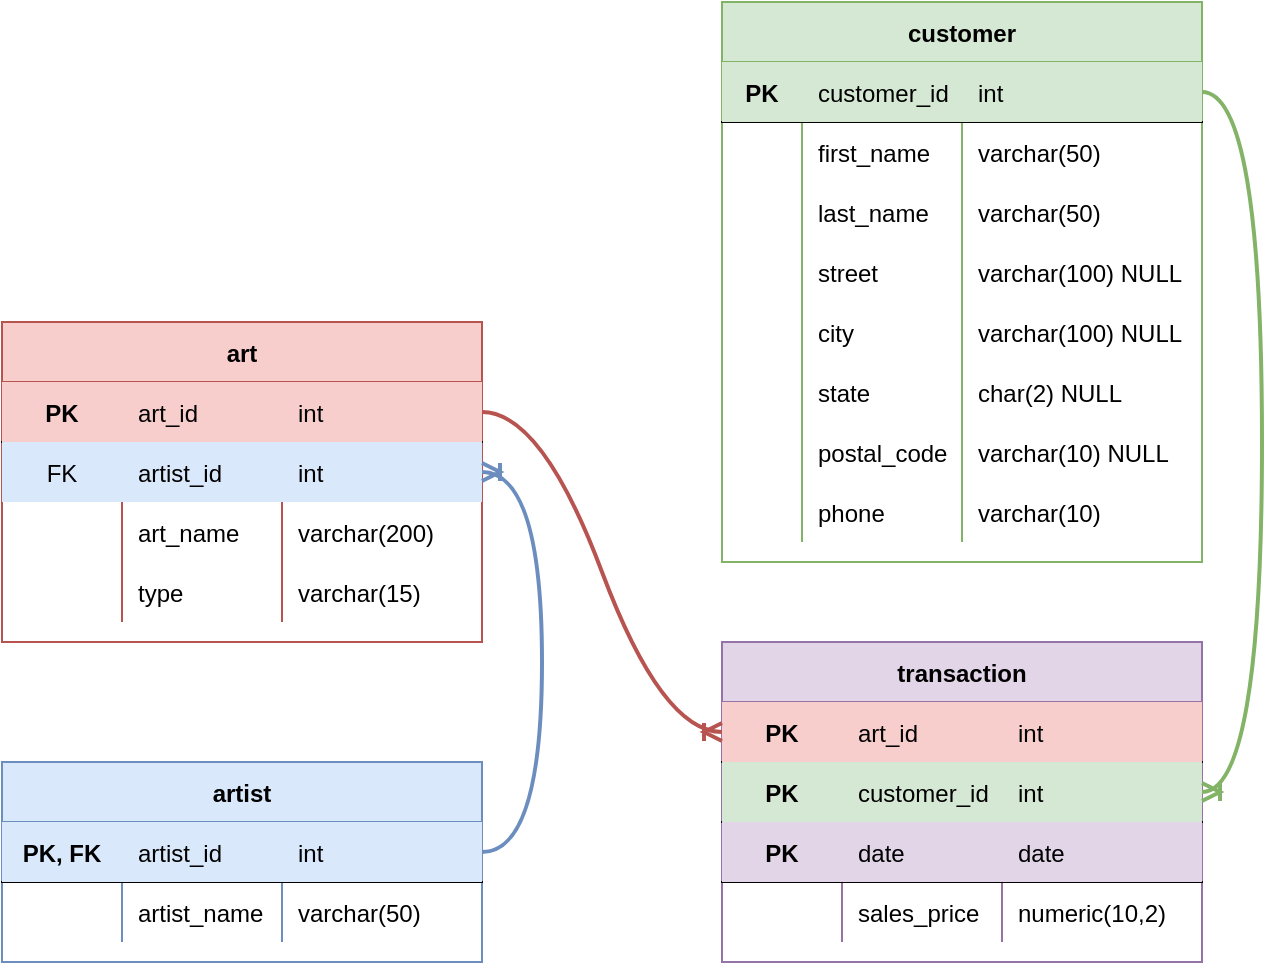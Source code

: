 <mxfile version="20.6.0" type="github">
  <diagram id="R2lEEEUBdFMjLlhIrx00" name="Page-1">
    <mxGraphModel dx="1422" dy="786" grid="1" gridSize="10" guides="1" tooltips="1" connect="1" arrows="1" fold="1" page="1" pageScale="1" pageWidth="850" pageHeight="1100" math="0" shadow="0" extFonts="Permanent Marker^https://fonts.googleapis.com/css?family=Permanent+Marker">
      <root>
        <mxCell id="0" />
        <mxCell id="1" parent="0" />
        <mxCell id="C-vyLk0tnHw3VtMMgP7b-23" value="artist" style="shape=table;startSize=30;container=1;collapsible=1;childLayout=tableLayout;fixedRows=1;rowLines=0;fontStyle=1;align=center;resizeLast=1;fillColor=#dae8fc;strokeColor=#6c8ebf;" parent="1" vertex="1">
          <mxGeometry x="120" y="460" width="240" height="100" as="geometry" />
        </mxCell>
        <mxCell id="C-vyLk0tnHw3VtMMgP7b-24" value="" style="shape=partialRectangle;collapsible=0;dropTarget=0;pointerEvents=0;fillColor=none;points=[[0,0.5],[1,0.5]];portConstraint=eastwest;top=0;left=0;right=0;bottom=1;" parent="C-vyLk0tnHw3VtMMgP7b-23" vertex="1">
          <mxGeometry y="30" width="240" height="30" as="geometry" />
        </mxCell>
        <mxCell id="C-vyLk0tnHw3VtMMgP7b-25" value="PK, FK" style="shape=partialRectangle;overflow=hidden;connectable=0;fillColor=#dae8fc;top=0;left=0;bottom=0;right=0;fontStyle=1;strokeColor=#6c8ebf;" parent="C-vyLk0tnHw3VtMMgP7b-24" vertex="1">
          <mxGeometry width="60" height="30" as="geometry">
            <mxRectangle width="60" height="30" as="alternateBounds" />
          </mxGeometry>
        </mxCell>
        <mxCell id="C-vyLk0tnHw3VtMMgP7b-26" value="artist_id" style="shape=partialRectangle;overflow=hidden;connectable=0;fillColor=#dae8fc;top=0;left=0;bottom=0;right=0;align=left;spacingLeft=6;fontStyle=0;strokeColor=#6c8ebf;" parent="C-vyLk0tnHw3VtMMgP7b-24" vertex="1">
          <mxGeometry x="60" width="80" height="30" as="geometry">
            <mxRectangle width="80" height="30" as="alternateBounds" />
          </mxGeometry>
        </mxCell>
        <mxCell id="F2s2JxkiivWLKRPQW5BK-1" value="int" style="shape=partialRectangle;overflow=hidden;connectable=0;fillColor=#dae8fc;top=0;left=0;bottom=0;right=0;align=left;spacingLeft=6;fontStyle=0;strokeColor=#6c8ebf;" parent="C-vyLk0tnHw3VtMMgP7b-24" vertex="1">
          <mxGeometry x="140" width="100" height="30" as="geometry">
            <mxRectangle width="100" height="30" as="alternateBounds" />
          </mxGeometry>
        </mxCell>
        <mxCell id="C-vyLk0tnHw3VtMMgP7b-27" value="" style="shape=partialRectangle;collapsible=0;dropTarget=0;pointerEvents=0;fillColor=none;points=[[0,0.5],[1,0.5]];portConstraint=eastwest;top=0;left=0;right=0;bottom=0;" parent="C-vyLk0tnHw3VtMMgP7b-23" vertex="1">
          <mxGeometry y="60" width="240" height="30" as="geometry" />
        </mxCell>
        <mxCell id="C-vyLk0tnHw3VtMMgP7b-28" value="" style="shape=partialRectangle;overflow=hidden;connectable=0;fillColor=none;top=0;left=0;bottom=0;right=0;" parent="C-vyLk0tnHw3VtMMgP7b-27" vertex="1">
          <mxGeometry width="60" height="30" as="geometry">
            <mxRectangle width="60" height="30" as="alternateBounds" />
          </mxGeometry>
        </mxCell>
        <mxCell id="C-vyLk0tnHw3VtMMgP7b-29" value="artist_name" style="shape=partialRectangle;overflow=hidden;connectable=0;fillColor=none;top=0;left=0;bottom=0;right=0;align=left;spacingLeft=6;" parent="C-vyLk0tnHw3VtMMgP7b-27" vertex="1">
          <mxGeometry x="60" width="80" height="30" as="geometry">
            <mxRectangle width="80" height="30" as="alternateBounds" />
          </mxGeometry>
        </mxCell>
        <mxCell id="F2s2JxkiivWLKRPQW5BK-2" value="varchar(50)" style="shape=partialRectangle;overflow=hidden;connectable=0;fillColor=none;top=0;left=0;bottom=0;right=0;align=left;spacingLeft=6;" parent="C-vyLk0tnHw3VtMMgP7b-27" vertex="1">
          <mxGeometry x="140" width="100" height="30" as="geometry">
            <mxRectangle width="100" height="30" as="alternateBounds" />
          </mxGeometry>
        </mxCell>
        <mxCell id="F2s2JxkiivWLKRPQW5BK-3" value="customer" style="shape=table;startSize=30;container=1;collapsible=1;childLayout=tableLayout;fixedRows=1;rowLines=0;fontStyle=1;align=center;resizeLast=1;fillColor=#d5e8d4;strokeColor=#82b366;" parent="1" vertex="1">
          <mxGeometry x="480" y="80" width="240" height="280" as="geometry" />
        </mxCell>
        <mxCell id="F2s2JxkiivWLKRPQW5BK-4" value="" style="shape=partialRectangle;collapsible=0;dropTarget=0;pointerEvents=0;fillColor=none;points=[[0,0.5],[1,0.5]];portConstraint=eastwest;top=0;left=0;right=0;bottom=1;" parent="F2s2JxkiivWLKRPQW5BK-3" vertex="1">
          <mxGeometry y="30" width="240" height="30" as="geometry" />
        </mxCell>
        <mxCell id="F2s2JxkiivWLKRPQW5BK-5" value="PK" style="shape=partialRectangle;overflow=hidden;connectable=0;fillColor=#d5e8d4;top=0;left=0;bottom=0;right=0;fontStyle=1;strokeColor=#82b366;" parent="F2s2JxkiivWLKRPQW5BK-4" vertex="1">
          <mxGeometry width="40" height="30" as="geometry">
            <mxRectangle width="40" height="30" as="alternateBounds" />
          </mxGeometry>
        </mxCell>
        <mxCell id="F2s2JxkiivWLKRPQW5BK-6" value="customer_id" style="shape=partialRectangle;overflow=hidden;connectable=0;fillColor=#d5e8d4;top=0;left=0;bottom=0;right=0;align=left;spacingLeft=6;fontStyle=0;strokeColor=#82b366;" parent="F2s2JxkiivWLKRPQW5BK-4" vertex="1">
          <mxGeometry x="40" width="80" height="30" as="geometry">
            <mxRectangle width="80" height="30" as="alternateBounds" />
          </mxGeometry>
        </mxCell>
        <mxCell id="F2s2JxkiivWLKRPQW5BK-7" value="int" style="shape=partialRectangle;overflow=hidden;connectable=0;fillColor=#d5e8d4;top=0;left=0;bottom=0;right=0;align=left;spacingLeft=6;fontStyle=0;strokeColor=#82b366;" parent="F2s2JxkiivWLKRPQW5BK-4" vertex="1">
          <mxGeometry x="120" width="120" height="30" as="geometry">
            <mxRectangle width="120" height="30" as="alternateBounds" />
          </mxGeometry>
        </mxCell>
        <mxCell id="F2s2JxkiivWLKRPQW5BK-8" value="" style="shape=partialRectangle;collapsible=0;dropTarget=0;pointerEvents=0;fillColor=none;points=[[0,0.5],[1,0.5]];portConstraint=eastwest;top=0;left=0;right=0;bottom=0;" parent="F2s2JxkiivWLKRPQW5BK-3" vertex="1">
          <mxGeometry y="60" width="240" height="30" as="geometry" />
        </mxCell>
        <mxCell id="F2s2JxkiivWLKRPQW5BK-9" value="" style="shape=partialRectangle;overflow=hidden;connectable=0;fillColor=none;top=0;left=0;bottom=0;right=0;" parent="F2s2JxkiivWLKRPQW5BK-8" vertex="1">
          <mxGeometry width="40" height="30" as="geometry">
            <mxRectangle width="40" height="30" as="alternateBounds" />
          </mxGeometry>
        </mxCell>
        <mxCell id="F2s2JxkiivWLKRPQW5BK-10" value="first_name" style="shape=partialRectangle;overflow=hidden;connectable=0;fillColor=none;top=0;left=0;bottom=0;right=0;align=left;spacingLeft=6;" parent="F2s2JxkiivWLKRPQW5BK-8" vertex="1">
          <mxGeometry x="40" width="80" height="30" as="geometry">
            <mxRectangle width="80" height="30" as="alternateBounds" />
          </mxGeometry>
        </mxCell>
        <mxCell id="F2s2JxkiivWLKRPQW5BK-11" value="varchar(50)" style="shape=partialRectangle;overflow=hidden;connectable=0;fillColor=none;top=0;left=0;bottom=0;right=0;align=left;spacingLeft=6;" parent="F2s2JxkiivWLKRPQW5BK-8" vertex="1">
          <mxGeometry x="120" width="120" height="30" as="geometry">
            <mxRectangle width="120" height="30" as="alternateBounds" />
          </mxGeometry>
        </mxCell>
        <mxCell id="F2s2JxkiivWLKRPQW5BK-24" style="shape=partialRectangle;collapsible=0;dropTarget=0;pointerEvents=0;fillColor=none;points=[[0,0.5],[1,0.5]];portConstraint=eastwest;top=0;left=0;right=0;bottom=0;" parent="F2s2JxkiivWLKRPQW5BK-3" vertex="1">
          <mxGeometry y="90" width="240" height="30" as="geometry" />
        </mxCell>
        <mxCell id="F2s2JxkiivWLKRPQW5BK-25" style="shape=partialRectangle;overflow=hidden;connectable=0;fillColor=none;top=0;left=0;bottom=0;right=0;" parent="F2s2JxkiivWLKRPQW5BK-24" vertex="1">
          <mxGeometry width="40" height="30" as="geometry">
            <mxRectangle width="40" height="30" as="alternateBounds" />
          </mxGeometry>
        </mxCell>
        <mxCell id="F2s2JxkiivWLKRPQW5BK-26" value="last_name" style="shape=partialRectangle;overflow=hidden;connectable=0;fillColor=none;top=0;left=0;bottom=0;right=0;align=left;spacingLeft=6;" parent="F2s2JxkiivWLKRPQW5BK-24" vertex="1">
          <mxGeometry x="40" width="80" height="30" as="geometry">
            <mxRectangle width="80" height="30" as="alternateBounds" />
          </mxGeometry>
        </mxCell>
        <mxCell id="F2s2JxkiivWLKRPQW5BK-27" value="varchar(50)" style="shape=partialRectangle;overflow=hidden;connectable=0;fillColor=none;top=0;left=0;bottom=0;right=0;align=left;spacingLeft=6;" parent="F2s2JxkiivWLKRPQW5BK-24" vertex="1">
          <mxGeometry x="120" width="120" height="30" as="geometry">
            <mxRectangle width="120" height="30" as="alternateBounds" />
          </mxGeometry>
        </mxCell>
        <mxCell id="F2s2JxkiivWLKRPQW5BK-20" style="shape=partialRectangle;collapsible=0;dropTarget=0;pointerEvents=0;fillColor=none;points=[[0,0.5],[1,0.5]];portConstraint=eastwest;top=0;left=0;right=0;bottom=0;" parent="F2s2JxkiivWLKRPQW5BK-3" vertex="1">
          <mxGeometry y="120" width="240" height="30" as="geometry" />
        </mxCell>
        <mxCell id="F2s2JxkiivWLKRPQW5BK-21" style="shape=partialRectangle;overflow=hidden;connectable=0;fillColor=none;top=0;left=0;bottom=0;right=0;" parent="F2s2JxkiivWLKRPQW5BK-20" vertex="1">
          <mxGeometry width="40" height="30" as="geometry">
            <mxRectangle width="40" height="30" as="alternateBounds" />
          </mxGeometry>
        </mxCell>
        <mxCell id="F2s2JxkiivWLKRPQW5BK-22" value="street" style="shape=partialRectangle;overflow=hidden;connectable=0;fillColor=none;top=0;left=0;bottom=0;right=0;align=left;spacingLeft=6;" parent="F2s2JxkiivWLKRPQW5BK-20" vertex="1">
          <mxGeometry x="40" width="80" height="30" as="geometry">
            <mxRectangle width="80" height="30" as="alternateBounds" />
          </mxGeometry>
        </mxCell>
        <mxCell id="F2s2JxkiivWLKRPQW5BK-23" value="varchar(100) NULL" style="shape=partialRectangle;overflow=hidden;connectable=0;fillColor=none;top=0;left=0;bottom=0;right=0;align=left;spacingLeft=6;" parent="F2s2JxkiivWLKRPQW5BK-20" vertex="1">
          <mxGeometry x="120" width="120" height="30" as="geometry">
            <mxRectangle width="120" height="30" as="alternateBounds" />
          </mxGeometry>
        </mxCell>
        <mxCell id="F2s2JxkiivWLKRPQW5BK-16" style="shape=partialRectangle;collapsible=0;dropTarget=0;pointerEvents=0;fillColor=none;points=[[0,0.5],[1,0.5]];portConstraint=eastwest;top=0;left=0;right=0;bottom=0;" parent="F2s2JxkiivWLKRPQW5BK-3" vertex="1">
          <mxGeometry y="150" width="240" height="30" as="geometry" />
        </mxCell>
        <mxCell id="F2s2JxkiivWLKRPQW5BK-17" style="shape=partialRectangle;overflow=hidden;connectable=0;fillColor=none;top=0;left=0;bottom=0;right=0;" parent="F2s2JxkiivWLKRPQW5BK-16" vertex="1">
          <mxGeometry width="40" height="30" as="geometry">
            <mxRectangle width="40" height="30" as="alternateBounds" />
          </mxGeometry>
        </mxCell>
        <mxCell id="F2s2JxkiivWLKRPQW5BK-18" value="city" style="shape=partialRectangle;overflow=hidden;connectable=0;fillColor=none;top=0;left=0;bottom=0;right=0;align=left;spacingLeft=6;" parent="F2s2JxkiivWLKRPQW5BK-16" vertex="1">
          <mxGeometry x="40" width="80" height="30" as="geometry">
            <mxRectangle width="80" height="30" as="alternateBounds" />
          </mxGeometry>
        </mxCell>
        <mxCell id="F2s2JxkiivWLKRPQW5BK-19" value="varchar(100) NULL" style="shape=partialRectangle;overflow=hidden;connectable=0;fillColor=none;top=0;left=0;bottom=0;right=0;align=left;spacingLeft=6;" parent="F2s2JxkiivWLKRPQW5BK-16" vertex="1">
          <mxGeometry x="120" width="120" height="30" as="geometry">
            <mxRectangle width="120" height="30" as="alternateBounds" />
          </mxGeometry>
        </mxCell>
        <mxCell id="F2s2JxkiivWLKRPQW5BK-12" style="shape=partialRectangle;collapsible=0;dropTarget=0;pointerEvents=0;fillColor=none;points=[[0,0.5],[1,0.5]];portConstraint=eastwest;top=0;left=0;right=0;bottom=0;" parent="F2s2JxkiivWLKRPQW5BK-3" vertex="1">
          <mxGeometry y="180" width="240" height="30" as="geometry" />
        </mxCell>
        <mxCell id="F2s2JxkiivWLKRPQW5BK-13" style="shape=partialRectangle;overflow=hidden;connectable=0;fillColor=none;top=0;left=0;bottom=0;right=0;" parent="F2s2JxkiivWLKRPQW5BK-12" vertex="1">
          <mxGeometry width="40" height="30" as="geometry">
            <mxRectangle width="40" height="30" as="alternateBounds" />
          </mxGeometry>
        </mxCell>
        <mxCell id="F2s2JxkiivWLKRPQW5BK-14" value="state" style="shape=partialRectangle;overflow=hidden;connectable=0;fillColor=none;top=0;left=0;bottom=0;right=0;align=left;spacingLeft=6;" parent="F2s2JxkiivWLKRPQW5BK-12" vertex="1">
          <mxGeometry x="40" width="80" height="30" as="geometry">
            <mxRectangle width="80" height="30" as="alternateBounds" />
          </mxGeometry>
        </mxCell>
        <mxCell id="F2s2JxkiivWLKRPQW5BK-15" value="char(2) NULL" style="shape=partialRectangle;overflow=hidden;connectable=0;fillColor=none;top=0;left=0;bottom=0;right=0;align=left;spacingLeft=6;" parent="F2s2JxkiivWLKRPQW5BK-12" vertex="1">
          <mxGeometry x="120" width="120" height="30" as="geometry">
            <mxRectangle width="120" height="30" as="alternateBounds" />
          </mxGeometry>
        </mxCell>
        <mxCell id="F2s2JxkiivWLKRPQW5BK-28" style="shape=partialRectangle;collapsible=0;dropTarget=0;pointerEvents=0;fillColor=none;points=[[0,0.5],[1,0.5]];portConstraint=eastwest;top=0;left=0;right=0;bottom=0;" parent="F2s2JxkiivWLKRPQW5BK-3" vertex="1">
          <mxGeometry y="210" width="240" height="30" as="geometry" />
        </mxCell>
        <mxCell id="F2s2JxkiivWLKRPQW5BK-29" style="shape=partialRectangle;overflow=hidden;connectable=0;fillColor=none;top=0;left=0;bottom=0;right=0;" parent="F2s2JxkiivWLKRPQW5BK-28" vertex="1">
          <mxGeometry width="40" height="30" as="geometry">
            <mxRectangle width="40" height="30" as="alternateBounds" />
          </mxGeometry>
        </mxCell>
        <mxCell id="F2s2JxkiivWLKRPQW5BK-30" value="postal_code" style="shape=partialRectangle;overflow=hidden;connectable=0;fillColor=none;top=0;left=0;bottom=0;right=0;align=left;spacingLeft=6;" parent="F2s2JxkiivWLKRPQW5BK-28" vertex="1">
          <mxGeometry x="40" width="80" height="30" as="geometry">
            <mxRectangle width="80" height="30" as="alternateBounds" />
          </mxGeometry>
        </mxCell>
        <mxCell id="F2s2JxkiivWLKRPQW5BK-31" value="varchar(10) NULL" style="shape=partialRectangle;overflow=hidden;connectable=0;fillColor=none;top=0;left=0;bottom=0;right=0;align=left;spacingLeft=6;" parent="F2s2JxkiivWLKRPQW5BK-28" vertex="1">
          <mxGeometry x="120" width="120" height="30" as="geometry">
            <mxRectangle width="120" height="30" as="alternateBounds" />
          </mxGeometry>
        </mxCell>
        <mxCell id="F2s2JxkiivWLKRPQW5BK-32" style="shape=partialRectangle;collapsible=0;dropTarget=0;pointerEvents=0;fillColor=none;points=[[0,0.5],[1,0.5]];portConstraint=eastwest;top=0;left=0;right=0;bottom=0;" parent="F2s2JxkiivWLKRPQW5BK-3" vertex="1">
          <mxGeometry y="240" width="240" height="30" as="geometry" />
        </mxCell>
        <mxCell id="F2s2JxkiivWLKRPQW5BK-33" style="shape=partialRectangle;overflow=hidden;connectable=0;fillColor=none;top=0;left=0;bottom=0;right=0;" parent="F2s2JxkiivWLKRPQW5BK-32" vertex="1">
          <mxGeometry width="40" height="30" as="geometry">
            <mxRectangle width="40" height="30" as="alternateBounds" />
          </mxGeometry>
        </mxCell>
        <mxCell id="F2s2JxkiivWLKRPQW5BK-34" value="phone" style="shape=partialRectangle;overflow=hidden;connectable=0;fillColor=none;top=0;left=0;bottom=0;right=0;align=left;spacingLeft=6;" parent="F2s2JxkiivWLKRPQW5BK-32" vertex="1">
          <mxGeometry x="40" width="80" height="30" as="geometry">
            <mxRectangle width="80" height="30" as="alternateBounds" />
          </mxGeometry>
        </mxCell>
        <mxCell id="F2s2JxkiivWLKRPQW5BK-35" value="varchar(10)" style="shape=partialRectangle;overflow=hidden;connectable=0;fillColor=none;top=0;left=0;bottom=0;right=0;align=left;spacingLeft=6;" parent="F2s2JxkiivWLKRPQW5BK-32" vertex="1">
          <mxGeometry x="120" width="120" height="30" as="geometry">
            <mxRectangle width="120" height="30" as="alternateBounds" />
          </mxGeometry>
        </mxCell>
        <mxCell id="F2s2JxkiivWLKRPQW5BK-36" value="art" style="shape=table;startSize=30;container=1;collapsible=1;childLayout=tableLayout;fixedRows=1;rowLines=0;fontStyle=1;align=center;resizeLast=1;fillColor=#f8cecc;strokeColor=#b85450;" parent="1" vertex="1">
          <mxGeometry x="120" y="240" width="240" height="160" as="geometry" />
        </mxCell>
        <mxCell id="F2s2JxkiivWLKRPQW5BK-37" value="" style="shape=partialRectangle;collapsible=0;dropTarget=0;pointerEvents=0;fillColor=none;points=[[0,0.5],[1,0.5]];portConstraint=eastwest;top=0;left=0;right=0;bottom=1;" parent="F2s2JxkiivWLKRPQW5BK-36" vertex="1">
          <mxGeometry y="30" width="240" height="30" as="geometry" />
        </mxCell>
        <mxCell id="F2s2JxkiivWLKRPQW5BK-38" value="PK" style="shape=partialRectangle;overflow=hidden;connectable=0;fillColor=#f8cecc;top=0;left=0;bottom=0;right=0;fontStyle=1;strokeColor=#b85450;" parent="F2s2JxkiivWLKRPQW5BK-37" vertex="1">
          <mxGeometry width="60" height="30" as="geometry">
            <mxRectangle width="60" height="30" as="alternateBounds" />
          </mxGeometry>
        </mxCell>
        <mxCell id="F2s2JxkiivWLKRPQW5BK-39" value="art_id" style="shape=partialRectangle;overflow=hidden;connectable=0;fillColor=#f8cecc;top=0;left=0;bottom=0;right=0;align=left;spacingLeft=6;fontStyle=0;strokeColor=#b85450;" parent="F2s2JxkiivWLKRPQW5BK-37" vertex="1">
          <mxGeometry x="60" width="80" height="30" as="geometry">
            <mxRectangle width="80" height="30" as="alternateBounds" />
          </mxGeometry>
        </mxCell>
        <mxCell id="F2s2JxkiivWLKRPQW5BK-40" value="int" style="shape=partialRectangle;overflow=hidden;connectable=0;fillColor=#f8cecc;top=0;left=0;bottom=0;right=0;align=left;spacingLeft=6;fontStyle=0;strokeColor=#b85450;" parent="F2s2JxkiivWLKRPQW5BK-37" vertex="1">
          <mxGeometry x="140" width="100" height="30" as="geometry">
            <mxRectangle width="100" height="30" as="alternateBounds" />
          </mxGeometry>
        </mxCell>
        <mxCell id="63VfYjPhIYufGZTtGJJW-1" style="shape=partialRectangle;collapsible=0;dropTarget=0;pointerEvents=0;fillColor=none;points=[[0,0.5],[1,0.5]];portConstraint=eastwest;top=0;left=0;right=0;bottom=0;" vertex="1" parent="F2s2JxkiivWLKRPQW5BK-36">
          <mxGeometry y="60" width="240" height="30" as="geometry" />
        </mxCell>
        <mxCell id="63VfYjPhIYufGZTtGJJW-2" value="FK" style="shape=partialRectangle;overflow=hidden;connectable=0;fillColor=#dae8fc;top=0;left=0;bottom=0;right=0;strokeColor=#6c8ebf;" vertex="1" parent="63VfYjPhIYufGZTtGJJW-1">
          <mxGeometry width="60" height="30" as="geometry">
            <mxRectangle width="60" height="30" as="alternateBounds" />
          </mxGeometry>
        </mxCell>
        <mxCell id="63VfYjPhIYufGZTtGJJW-3" value="artist_id" style="shape=partialRectangle;overflow=hidden;connectable=0;fillColor=#dae8fc;top=0;left=0;bottom=0;right=0;align=left;spacingLeft=6;strokeColor=#6c8ebf;" vertex="1" parent="63VfYjPhIYufGZTtGJJW-1">
          <mxGeometry x="60" width="80" height="30" as="geometry">
            <mxRectangle width="80" height="30" as="alternateBounds" />
          </mxGeometry>
        </mxCell>
        <mxCell id="63VfYjPhIYufGZTtGJJW-4" value="int" style="shape=partialRectangle;overflow=hidden;connectable=0;fillColor=#dae8fc;top=0;left=0;bottom=0;right=0;align=left;spacingLeft=6;strokeColor=#6c8ebf;" vertex="1" parent="63VfYjPhIYufGZTtGJJW-1">
          <mxGeometry x="140" width="100" height="30" as="geometry">
            <mxRectangle width="100" height="30" as="alternateBounds" />
          </mxGeometry>
        </mxCell>
        <mxCell id="F2s2JxkiivWLKRPQW5BK-41" value="" style="shape=partialRectangle;collapsible=0;dropTarget=0;pointerEvents=0;fillColor=none;points=[[0,0.5],[1,0.5]];portConstraint=eastwest;top=0;left=0;right=0;bottom=0;" parent="F2s2JxkiivWLKRPQW5BK-36" vertex="1">
          <mxGeometry y="90" width="240" height="30" as="geometry" />
        </mxCell>
        <mxCell id="F2s2JxkiivWLKRPQW5BK-42" value="" style="shape=partialRectangle;overflow=hidden;connectable=0;fillColor=none;top=0;left=0;bottom=0;right=0;" parent="F2s2JxkiivWLKRPQW5BK-41" vertex="1">
          <mxGeometry width="60" height="30" as="geometry">
            <mxRectangle width="60" height="30" as="alternateBounds" />
          </mxGeometry>
        </mxCell>
        <mxCell id="F2s2JxkiivWLKRPQW5BK-43" value="art_name" style="shape=partialRectangle;overflow=hidden;connectable=0;fillColor=none;top=0;left=0;bottom=0;right=0;align=left;spacingLeft=6;" parent="F2s2JxkiivWLKRPQW5BK-41" vertex="1">
          <mxGeometry x="60" width="80" height="30" as="geometry">
            <mxRectangle width="80" height="30" as="alternateBounds" />
          </mxGeometry>
        </mxCell>
        <mxCell id="F2s2JxkiivWLKRPQW5BK-44" value="varchar(200)" style="shape=partialRectangle;overflow=hidden;connectable=0;fillColor=none;top=0;left=0;bottom=0;right=0;align=left;spacingLeft=6;" parent="F2s2JxkiivWLKRPQW5BK-41" vertex="1">
          <mxGeometry x="140" width="100" height="30" as="geometry">
            <mxRectangle width="100" height="30" as="alternateBounds" />
          </mxGeometry>
        </mxCell>
        <mxCell id="F2s2JxkiivWLKRPQW5BK-45" style="shape=partialRectangle;collapsible=0;dropTarget=0;pointerEvents=0;fillColor=none;points=[[0,0.5],[1,0.5]];portConstraint=eastwest;top=0;left=0;right=0;bottom=0;" parent="F2s2JxkiivWLKRPQW5BK-36" vertex="1">
          <mxGeometry y="120" width="240" height="30" as="geometry" />
        </mxCell>
        <mxCell id="F2s2JxkiivWLKRPQW5BK-46" style="shape=partialRectangle;overflow=hidden;connectable=0;fillColor=none;top=0;left=0;bottom=0;right=0;" parent="F2s2JxkiivWLKRPQW5BK-45" vertex="1">
          <mxGeometry width="60" height="30" as="geometry">
            <mxRectangle width="60" height="30" as="alternateBounds" />
          </mxGeometry>
        </mxCell>
        <mxCell id="F2s2JxkiivWLKRPQW5BK-47" value="type" style="shape=partialRectangle;overflow=hidden;connectable=0;fillColor=none;top=0;left=0;bottom=0;right=0;align=left;spacingLeft=6;" parent="F2s2JxkiivWLKRPQW5BK-45" vertex="1">
          <mxGeometry x="60" width="80" height="30" as="geometry">
            <mxRectangle width="80" height="30" as="alternateBounds" />
          </mxGeometry>
        </mxCell>
        <mxCell id="F2s2JxkiivWLKRPQW5BK-48" value="varchar(15)" style="shape=partialRectangle;overflow=hidden;connectable=0;fillColor=none;top=0;left=0;bottom=0;right=0;align=left;spacingLeft=6;" parent="F2s2JxkiivWLKRPQW5BK-45" vertex="1">
          <mxGeometry x="140" width="100" height="30" as="geometry">
            <mxRectangle width="100" height="30" as="alternateBounds" />
          </mxGeometry>
        </mxCell>
        <mxCell id="F2s2JxkiivWLKRPQW5BK-49" value="transaction" style="shape=table;startSize=30;container=1;collapsible=1;childLayout=tableLayout;fixedRows=1;rowLines=0;fontStyle=1;align=center;resizeLast=1;fillColor=#e1d5e7;strokeColor=#9673a6;" parent="1" vertex="1">
          <mxGeometry x="480" y="400" width="240" height="160" as="geometry" />
        </mxCell>
        <mxCell id="F2s2JxkiivWLKRPQW5BK-50" value="" style="shape=partialRectangle;collapsible=0;dropTarget=0;pointerEvents=0;fillColor=none;points=[[0,0.5],[1,0.5]];portConstraint=eastwest;top=0;left=0;right=0;bottom=1;" parent="F2s2JxkiivWLKRPQW5BK-49" vertex="1">
          <mxGeometry y="30" width="240" height="30" as="geometry" />
        </mxCell>
        <mxCell id="F2s2JxkiivWLKRPQW5BK-51" value="PK" style="shape=partialRectangle;overflow=hidden;connectable=0;fillColor=#f8cecc;top=0;left=0;bottom=0;right=0;fontStyle=1;strokeColor=#b85450;" parent="F2s2JxkiivWLKRPQW5BK-50" vertex="1">
          <mxGeometry width="60" height="30" as="geometry">
            <mxRectangle width="60" height="30" as="alternateBounds" />
          </mxGeometry>
        </mxCell>
        <mxCell id="F2s2JxkiivWLKRPQW5BK-52" value="art_id" style="shape=partialRectangle;overflow=hidden;connectable=0;fillColor=#f8cecc;top=0;left=0;bottom=0;right=0;align=left;spacingLeft=6;fontStyle=0;strokeColor=#b85450;" parent="F2s2JxkiivWLKRPQW5BK-50" vertex="1">
          <mxGeometry x="60" width="80" height="30" as="geometry">
            <mxRectangle width="80" height="30" as="alternateBounds" />
          </mxGeometry>
        </mxCell>
        <mxCell id="F2s2JxkiivWLKRPQW5BK-53" value="int" style="shape=partialRectangle;overflow=hidden;connectable=0;fillColor=#f8cecc;top=0;left=0;bottom=0;right=0;align=left;spacingLeft=6;fontStyle=0;strokeColor=#b85450;" parent="F2s2JxkiivWLKRPQW5BK-50" vertex="1">
          <mxGeometry x="140" width="100" height="30" as="geometry">
            <mxRectangle width="100" height="30" as="alternateBounds" />
          </mxGeometry>
        </mxCell>
        <mxCell id="F2s2JxkiivWLKRPQW5BK-82" style="shape=partialRectangle;collapsible=0;dropTarget=0;pointerEvents=0;fillColor=none;points=[[0,0.5],[1,0.5]];portConstraint=eastwest;top=0;left=0;right=0;bottom=1;" parent="F2s2JxkiivWLKRPQW5BK-49" vertex="1">
          <mxGeometry y="60" width="240" height="30" as="geometry" />
        </mxCell>
        <mxCell id="F2s2JxkiivWLKRPQW5BK-83" value="PK" style="shape=partialRectangle;overflow=hidden;connectable=0;fillColor=#d5e8d4;top=0;left=0;bottom=0;right=0;fontStyle=1;strokeColor=#82b366;" parent="F2s2JxkiivWLKRPQW5BK-82" vertex="1">
          <mxGeometry width="60" height="30" as="geometry">
            <mxRectangle width="60" height="30" as="alternateBounds" />
          </mxGeometry>
        </mxCell>
        <mxCell id="F2s2JxkiivWLKRPQW5BK-84" value="customer_id    int" style="shape=partialRectangle;overflow=hidden;connectable=0;fillColor=#d5e8d4;top=0;left=0;bottom=0;right=0;align=left;spacingLeft=6;fontStyle=0;strokeColor=#82b366;" parent="F2s2JxkiivWLKRPQW5BK-82" vertex="1">
          <mxGeometry x="60" width="80" height="30" as="geometry">
            <mxRectangle width="80" height="30" as="alternateBounds" />
          </mxGeometry>
        </mxCell>
        <mxCell id="F2s2JxkiivWLKRPQW5BK-85" value="int" style="shape=partialRectangle;overflow=hidden;connectable=0;fillColor=#d5e8d4;top=0;left=0;bottom=0;right=0;align=left;spacingLeft=6;fontStyle=0;strokeColor=#82b366;" parent="F2s2JxkiivWLKRPQW5BK-82" vertex="1">
          <mxGeometry x="140" width="100" height="30" as="geometry">
            <mxRectangle width="100" height="30" as="alternateBounds" />
          </mxGeometry>
        </mxCell>
        <mxCell id="F2s2JxkiivWLKRPQW5BK-86" style="shape=partialRectangle;collapsible=0;dropTarget=0;pointerEvents=0;fillColor=none;points=[[0,0.5],[1,0.5]];portConstraint=eastwest;top=0;left=0;right=0;bottom=1;" parent="F2s2JxkiivWLKRPQW5BK-49" vertex="1">
          <mxGeometry y="90" width="240" height="30" as="geometry" />
        </mxCell>
        <mxCell id="F2s2JxkiivWLKRPQW5BK-87" value="PK" style="shape=partialRectangle;overflow=hidden;connectable=0;fillColor=#e1d5e7;top=0;left=0;bottom=0;right=0;fontStyle=1;strokeColor=#9673a6;" parent="F2s2JxkiivWLKRPQW5BK-86" vertex="1">
          <mxGeometry width="60" height="30" as="geometry">
            <mxRectangle width="60" height="30" as="alternateBounds" />
          </mxGeometry>
        </mxCell>
        <mxCell id="F2s2JxkiivWLKRPQW5BK-88" value="date" style="shape=partialRectangle;overflow=hidden;connectable=0;fillColor=#e1d5e7;top=0;left=0;bottom=0;right=0;align=left;spacingLeft=6;fontStyle=0;strokeColor=#9673a6;" parent="F2s2JxkiivWLKRPQW5BK-86" vertex="1">
          <mxGeometry x="60" width="80" height="30" as="geometry">
            <mxRectangle width="80" height="30" as="alternateBounds" />
          </mxGeometry>
        </mxCell>
        <mxCell id="F2s2JxkiivWLKRPQW5BK-89" value="date" style="shape=partialRectangle;overflow=hidden;connectable=0;fillColor=#e1d5e7;top=0;left=0;bottom=0;right=0;align=left;spacingLeft=6;fontStyle=0;strokeColor=#9673a6;" parent="F2s2JxkiivWLKRPQW5BK-86" vertex="1">
          <mxGeometry x="140" width="100" height="30" as="geometry">
            <mxRectangle width="100" height="30" as="alternateBounds" />
          </mxGeometry>
        </mxCell>
        <mxCell id="F2s2JxkiivWLKRPQW5BK-54" value="" style="shape=partialRectangle;collapsible=0;dropTarget=0;pointerEvents=0;fillColor=none;points=[[0,0.5],[1,0.5]];portConstraint=eastwest;top=0;left=0;right=0;bottom=0;" parent="F2s2JxkiivWLKRPQW5BK-49" vertex="1">
          <mxGeometry y="120" width="240" height="30" as="geometry" />
        </mxCell>
        <mxCell id="F2s2JxkiivWLKRPQW5BK-55" value="" style="shape=partialRectangle;overflow=hidden;connectable=0;fillColor=none;top=0;left=0;bottom=0;right=0;" parent="F2s2JxkiivWLKRPQW5BK-54" vertex="1">
          <mxGeometry width="60" height="30" as="geometry">
            <mxRectangle width="60" height="30" as="alternateBounds" />
          </mxGeometry>
        </mxCell>
        <mxCell id="F2s2JxkiivWLKRPQW5BK-56" value="sales_price" style="shape=partialRectangle;overflow=hidden;connectable=0;fillColor=none;top=0;left=0;bottom=0;right=0;align=left;spacingLeft=6;" parent="F2s2JxkiivWLKRPQW5BK-54" vertex="1">
          <mxGeometry x="60" width="80" height="30" as="geometry">
            <mxRectangle width="80" height="30" as="alternateBounds" />
          </mxGeometry>
        </mxCell>
        <mxCell id="F2s2JxkiivWLKRPQW5BK-57" value="numeric(10,2)" style="shape=partialRectangle;overflow=hidden;connectable=0;fillColor=none;top=0;left=0;bottom=0;right=0;align=left;spacingLeft=6;" parent="F2s2JxkiivWLKRPQW5BK-54" vertex="1">
          <mxGeometry x="140" width="100" height="30" as="geometry">
            <mxRectangle width="100" height="30" as="alternateBounds" />
          </mxGeometry>
        </mxCell>
        <mxCell id="63VfYjPhIYufGZTtGJJW-5" value="" style="edgeStyle=entityRelationEdgeStyle;fontSize=12;html=1;endArrow=ERoneToMany;strokeWidth=2;fillColor=#dae8fc;strokeColor=#6c8ebf;curved=1;" edge="1" parent="1" source="C-vyLk0tnHw3VtMMgP7b-24" target="63VfYjPhIYufGZTtGJJW-1">
          <mxGeometry width="100" height="100" relative="1" as="geometry">
            <mxPoint x="360" y="160" as="sourcePoint" />
            <mxPoint x="470" y="350" as="targetPoint" />
          </mxGeometry>
        </mxCell>
        <mxCell id="63VfYjPhIYufGZTtGJJW-6" value="" style="edgeStyle=entityRelationEdgeStyle;fontSize=12;html=1;endArrow=ERoneToMany;strokeWidth=2;entryX=1;entryY=0.5;entryDx=0;entryDy=0;fillColor=#d5e8d4;strokeColor=#82b366;curved=1;" edge="1" parent="1" source="F2s2JxkiivWLKRPQW5BK-4" target="F2s2JxkiivWLKRPQW5BK-82">
          <mxGeometry width="100" height="100" relative="1" as="geometry">
            <mxPoint x="370" y="450" as="sourcePoint" />
            <mxPoint x="470" y="350" as="targetPoint" />
          </mxGeometry>
        </mxCell>
        <mxCell id="63VfYjPhIYufGZTtGJJW-7" value="" style="edgeStyle=entityRelationEdgeStyle;fontSize=12;html=1;endArrow=ERoneToMany;strokeWidth=2;exitX=1;exitY=0.5;exitDx=0;exitDy=0;fillColor=#f8cecc;strokeColor=#b85450;curved=1;" edge="1" parent="1" source="F2s2JxkiivWLKRPQW5BK-37" target="F2s2JxkiivWLKRPQW5BK-50">
          <mxGeometry width="100" height="100" relative="1" as="geometry">
            <mxPoint x="370" y="450" as="sourcePoint" />
            <mxPoint x="470" y="350" as="targetPoint" />
          </mxGeometry>
        </mxCell>
      </root>
    </mxGraphModel>
  </diagram>
</mxfile>
